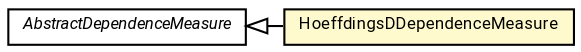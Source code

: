#!/usr/local/bin/dot
#
# Class diagram 
# Generated by UMLGraph version R5_7_2-60-g0e99a6 (http://www.spinellis.gr/umlgraph/)
#

digraph G {
	graph [fontnames="svg"]
	edge [fontname="Roboto",fontsize=7,labelfontname="Roboto",labelfontsize=7,color="black"];
	node [fontname="Roboto",fontcolor="black",fontsize=8,shape=plaintext,margin=0,width=0,height=0];
	nodesep=0.15;
	ranksep=0.25;
	rankdir=LR;
	// de.lmu.ifi.dbs.elki.math.statistics.dependence.HoeffdingsDDependenceMeasure
	c5110240 [label=<<table title="de.lmu.ifi.dbs.elki.math.statistics.dependence.HoeffdingsDDependenceMeasure" border="0" cellborder="1" cellspacing="0" cellpadding="2" bgcolor="lemonChiffon" href="HoeffdingsDDependenceMeasure.html" target="_parent">
		<tr><td><table border="0" cellspacing="0" cellpadding="1">
		<tr><td align="center" balign="center"> <font face="Roboto">HoeffdingsDDependenceMeasure</font> </td></tr>
		</table></td></tr>
		</table>>, URL="HoeffdingsDDependenceMeasure.html"];
	// de.lmu.ifi.dbs.elki.math.statistics.dependence.AbstractDependenceMeasure
	c5110244 [label=<<table title="de.lmu.ifi.dbs.elki.math.statistics.dependence.AbstractDependenceMeasure" border="0" cellborder="1" cellspacing="0" cellpadding="2" href="AbstractDependenceMeasure.html" target="_parent">
		<tr><td><table border="0" cellspacing="0" cellpadding="1">
		<tr><td align="center" balign="center"> <font face="Roboto"><i>AbstractDependenceMeasure</i></font> </td></tr>
		</table></td></tr>
		</table>>, URL="AbstractDependenceMeasure.html"];
	// de.lmu.ifi.dbs.elki.math.statistics.dependence.HoeffdingsDDependenceMeasure extends de.lmu.ifi.dbs.elki.math.statistics.dependence.AbstractDependenceMeasure
	c5110244 -> c5110240 [arrowtail=empty,dir=back,weight=10];
}

